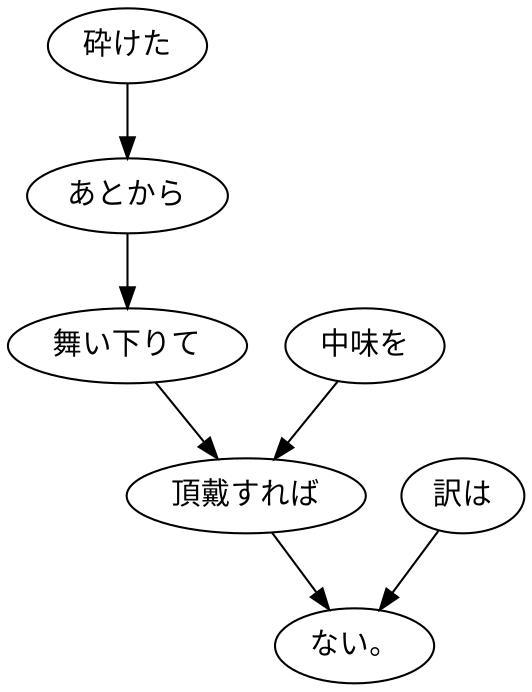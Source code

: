 digraph graph4946 {
	node0 [label="砕けた"];
	node1 [label="あとから"];
	node2 [label="舞い下りて"];
	node3 [label="中味を"];
	node4 [label="頂戴すれば"];
	node5 [label="訳は"];
	node6 [label="ない。"];
	node0 -> node1;
	node1 -> node2;
	node2 -> node4;
	node3 -> node4;
	node4 -> node6;
	node5 -> node6;
}
